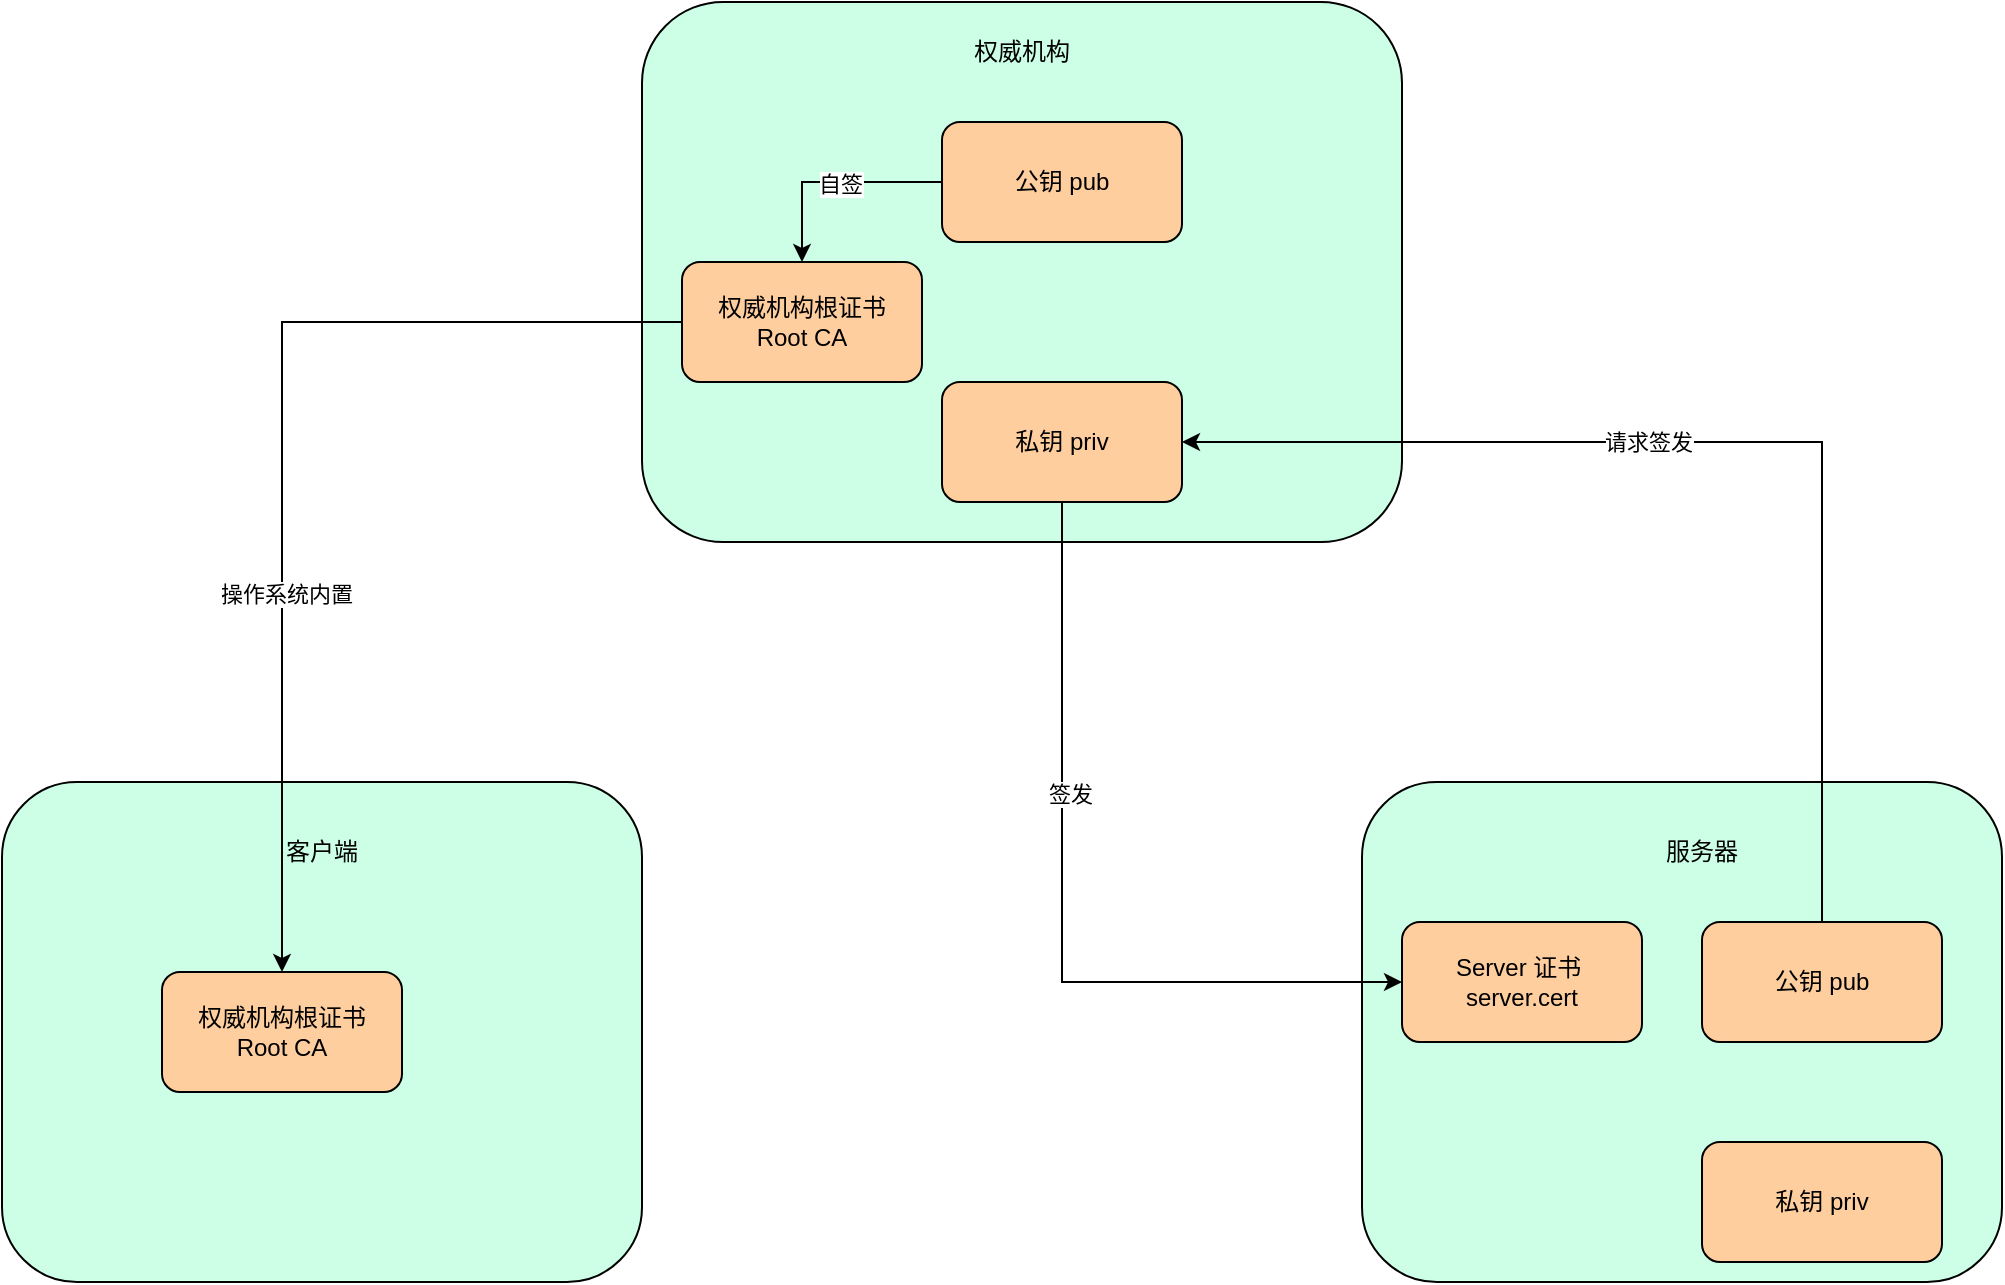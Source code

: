 <mxfile version="17.2.2" type="github">
  <diagram id="C5RBs43oDa-KdzZeNtuy" name="certificate_rsa">
    <mxGraphModel dx="1422" dy="744" grid="1" gridSize="10" guides="1" tooltips="1" connect="1" arrows="1" fold="1" page="1" pageScale="1" pageWidth="827" pageHeight="1169" math="0" shadow="0">
      <root>
        <mxCell id="WIyWlLk6GJQsqaUBKTNV-0" />
        <mxCell id="WIyWlLk6GJQsqaUBKTNV-1" parent="WIyWlLk6GJQsqaUBKTNV-0" />
        <mxCell id="qlwuCZNBy6uetGNSBkJU-35" value="" style="rounded=1;whiteSpace=wrap;html=1;fillColor=#CCFFE6;" vertex="1" parent="WIyWlLk6GJQsqaUBKTNV-1">
          <mxGeometry x="20" y="410" width="320" height="250" as="geometry" />
        </mxCell>
        <mxCell id="qlwuCZNBy6uetGNSBkJU-25" value="" style="rounded=1;whiteSpace=wrap;html=1;fillColor=#CCFFE6;" vertex="1" parent="WIyWlLk6GJQsqaUBKTNV-1">
          <mxGeometry x="340" y="20" width="380" height="270" as="geometry" />
        </mxCell>
        <mxCell id="qlwuCZNBy6uetGNSBkJU-26" value="" style="rounded=1;whiteSpace=wrap;html=1;fillColor=#CCFFE6;" vertex="1" parent="WIyWlLk6GJQsqaUBKTNV-1">
          <mxGeometry x="700" y="410" width="320" height="250" as="geometry" />
        </mxCell>
        <mxCell id="qlwuCZNBy6uetGNSBkJU-31" style="edgeStyle=orthogonalEdgeStyle;rounded=0;orthogonalLoop=1;jettySize=auto;html=1;entryX=1;entryY=0.5;entryDx=0;entryDy=0;exitX=0.5;exitY=0;exitDx=0;exitDy=0;" edge="1" parent="WIyWlLk6GJQsqaUBKTNV-1" source="qlwuCZNBy6uetGNSBkJU-22" target="qlwuCZNBy6uetGNSBkJU-28">
          <mxGeometry relative="1" as="geometry" />
        </mxCell>
        <mxCell id="qlwuCZNBy6uetGNSBkJU-32" value="请求签发" style="edgeLabel;html=1;align=center;verticalAlign=middle;resizable=0;points=[];" vertex="1" connectable="0" parent="qlwuCZNBy6uetGNSBkJU-31">
          <mxGeometry x="0.168" relative="1" as="geometry">
            <mxPoint as="offset" />
          </mxGeometry>
        </mxCell>
        <mxCell id="qlwuCZNBy6uetGNSBkJU-22" value="公钥 pub" style="rounded=1;whiteSpace=wrap;html=1;fillColor=#FFCE9F;" vertex="1" parent="WIyWlLk6GJQsqaUBKTNV-1">
          <mxGeometry x="870" y="480" width="120" height="60" as="geometry" />
        </mxCell>
        <mxCell id="qlwuCZNBy6uetGNSBkJU-23" value="私钥 priv" style="rounded=1;whiteSpace=wrap;html=1;fillColor=#FFCE9F;" vertex="1" parent="WIyWlLk6GJQsqaUBKTNV-1">
          <mxGeometry x="870" y="590" width="120" height="60" as="geometry" />
        </mxCell>
        <mxCell id="qlwuCZNBy6uetGNSBkJU-27" value="Server 证书&amp;nbsp; server.cert" style="rounded=1;whiteSpace=wrap;html=1;fillColor=#FFCE9F;" vertex="1" parent="WIyWlLk6GJQsqaUBKTNV-1">
          <mxGeometry x="720" y="480" width="120" height="60" as="geometry" />
        </mxCell>
        <mxCell id="qlwuCZNBy6uetGNSBkJU-30" style="edgeStyle=orthogonalEdgeStyle;rounded=0;orthogonalLoop=1;jettySize=auto;html=1;entryX=0;entryY=0.5;entryDx=0;entryDy=0;exitX=0.5;exitY=1;exitDx=0;exitDy=0;" edge="1" parent="WIyWlLk6GJQsqaUBKTNV-1" source="qlwuCZNBy6uetGNSBkJU-28" target="qlwuCZNBy6uetGNSBkJU-27">
          <mxGeometry relative="1" as="geometry" />
        </mxCell>
        <mxCell id="qlwuCZNBy6uetGNSBkJU-33" value="签发" style="edgeLabel;html=1;align=center;verticalAlign=middle;resizable=0;points=[];" vertex="1" connectable="0" parent="qlwuCZNBy6uetGNSBkJU-30">
          <mxGeometry x="-0.289" y="4" relative="1" as="geometry">
            <mxPoint as="offset" />
          </mxGeometry>
        </mxCell>
        <mxCell id="qlwuCZNBy6uetGNSBkJU-28" value="私钥 priv" style="rounded=1;whiteSpace=wrap;html=1;fillColor=#FFCE9F;" vertex="1" parent="WIyWlLk6GJQsqaUBKTNV-1">
          <mxGeometry x="490" y="210" width="120" height="60" as="geometry" />
        </mxCell>
        <mxCell id="qlwuCZNBy6uetGNSBkJU-42" style="edgeStyle=orthogonalEdgeStyle;rounded=0;orthogonalLoop=1;jettySize=auto;html=1;exitX=0;exitY=0.5;exitDx=0;exitDy=0;" edge="1" parent="WIyWlLk6GJQsqaUBKTNV-1" source="qlwuCZNBy6uetGNSBkJU-29" target="qlwuCZNBy6uetGNSBkJU-34">
          <mxGeometry relative="1" as="geometry" />
        </mxCell>
        <mxCell id="qlwuCZNBy6uetGNSBkJU-43" value="自签" style="edgeLabel;html=1;align=center;verticalAlign=middle;resizable=0;points=[];" vertex="1" connectable="0" parent="qlwuCZNBy6uetGNSBkJU-42">
          <mxGeometry x="-0.073" y="1" relative="1" as="geometry">
            <mxPoint as="offset" />
          </mxGeometry>
        </mxCell>
        <mxCell id="qlwuCZNBy6uetGNSBkJU-29" value="公钥 pub" style="rounded=1;whiteSpace=wrap;html=1;fillColor=#FFCE9F;" vertex="1" parent="WIyWlLk6GJQsqaUBKTNV-1">
          <mxGeometry x="490" y="80" width="120" height="60" as="geometry" />
        </mxCell>
        <mxCell id="qlwuCZNBy6uetGNSBkJU-44" style="edgeStyle=orthogonalEdgeStyle;rounded=0;orthogonalLoop=1;jettySize=auto;html=1;exitX=0;exitY=0.5;exitDx=0;exitDy=0;" edge="1" parent="WIyWlLk6GJQsqaUBKTNV-1" source="qlwuCZNBy6uetGNSBkJU-34" target="qlwuCZNBy6uetGNSBkJU-39">
          <mxGeometry relative="1" as="geometry" />
        </mxCell>
        <mxCell id="qlwuCZNBy6uetGNSBkJU-45" value="操作系统内置" style="edgeLabel;html=1;align=center;verticalAlign=middle;resizable=0;points=[];" vertex="1" connectable="0" parent="qlwuCZNBy6uetGNSBkJU-44">
          <mxGeometry x="0.279" y="2" relative="1" as="geometry">
            <mxPoint as="offset" />
          </mxGeometry>
        </mxCell>
        <mxCell id="qlwuCZNBy6uetGNSBkJU-34" value="权威机构根证书&lt;br&gt;Root CA" style="rounded=1;whiteSpace=wrap;html=1;fillColor=#FFCE9F;" vertex="1" parent="WIyWlLk6GJQsqaUBKTNV-1">
          <mxGeometry x="360" y="150" width="120" height="60" as="geometry" />
        </mxCell>
        <mxCell id="qlwuCZNBy6uetGNSBkJU-39" value="权威机构根证书&lt;br&gt;Root CA" style="rounded=1;whiteSpace=wrap;html=1;fillColor=#FFCE9F;" vertex="1" parent="WIyWlLk6GJQsqaUBKTNV-1">
          <mxGeometry x="100" y="505" width="120" height="60" as="geometry" />
        </mxCell>
        <mxCell id="qlwuCZNBy6uetGNSBkJU-46" value="客户端" style="text;html=1;strokeColor=none;fillColor=none;align=center;verticalAlign=middle;whiteSpace=wrap;rounded=0;" vertex="1" parent="WIyWlLk6GJQsqaUBKTNV-1">
          <mxGeometry x="150" y="430" width="60" height="30" as="geometry" />
        </mxCell>
        <mxCell id="qlwuCZNBy6uetGNSBkJU-47" value="服务器" style="text;html=1;strokeColor=none;fillColor=none;align=center;verticalAlign=middle;whiteSpace=wrap;rounded=0;" vertex="1" parent="WIyWlLk6GJQsqaUBKTNV-1">
          <mxGeometry x="840" y="430" width="60" height="30" as="geometry" />
        </mxCell>
        <mxCell id="qlwuCZNBy6uetGNSBkJU-48" value="权威机构" style="text;html=1;strokeColor=none;fillColor=none;align=center;verticalAlign=middle;whiteSpace=wrap;rounded=0;" vertex="1" parent="WIyWlLk6GJQsqaUBKTNV-1">
          <mxGeometry x="500" y="30" width="60" height="30" as="geometry" />
        </mxCell>
      </root>
    </mxGraphModel>
  </diagram>
</mxfile>
